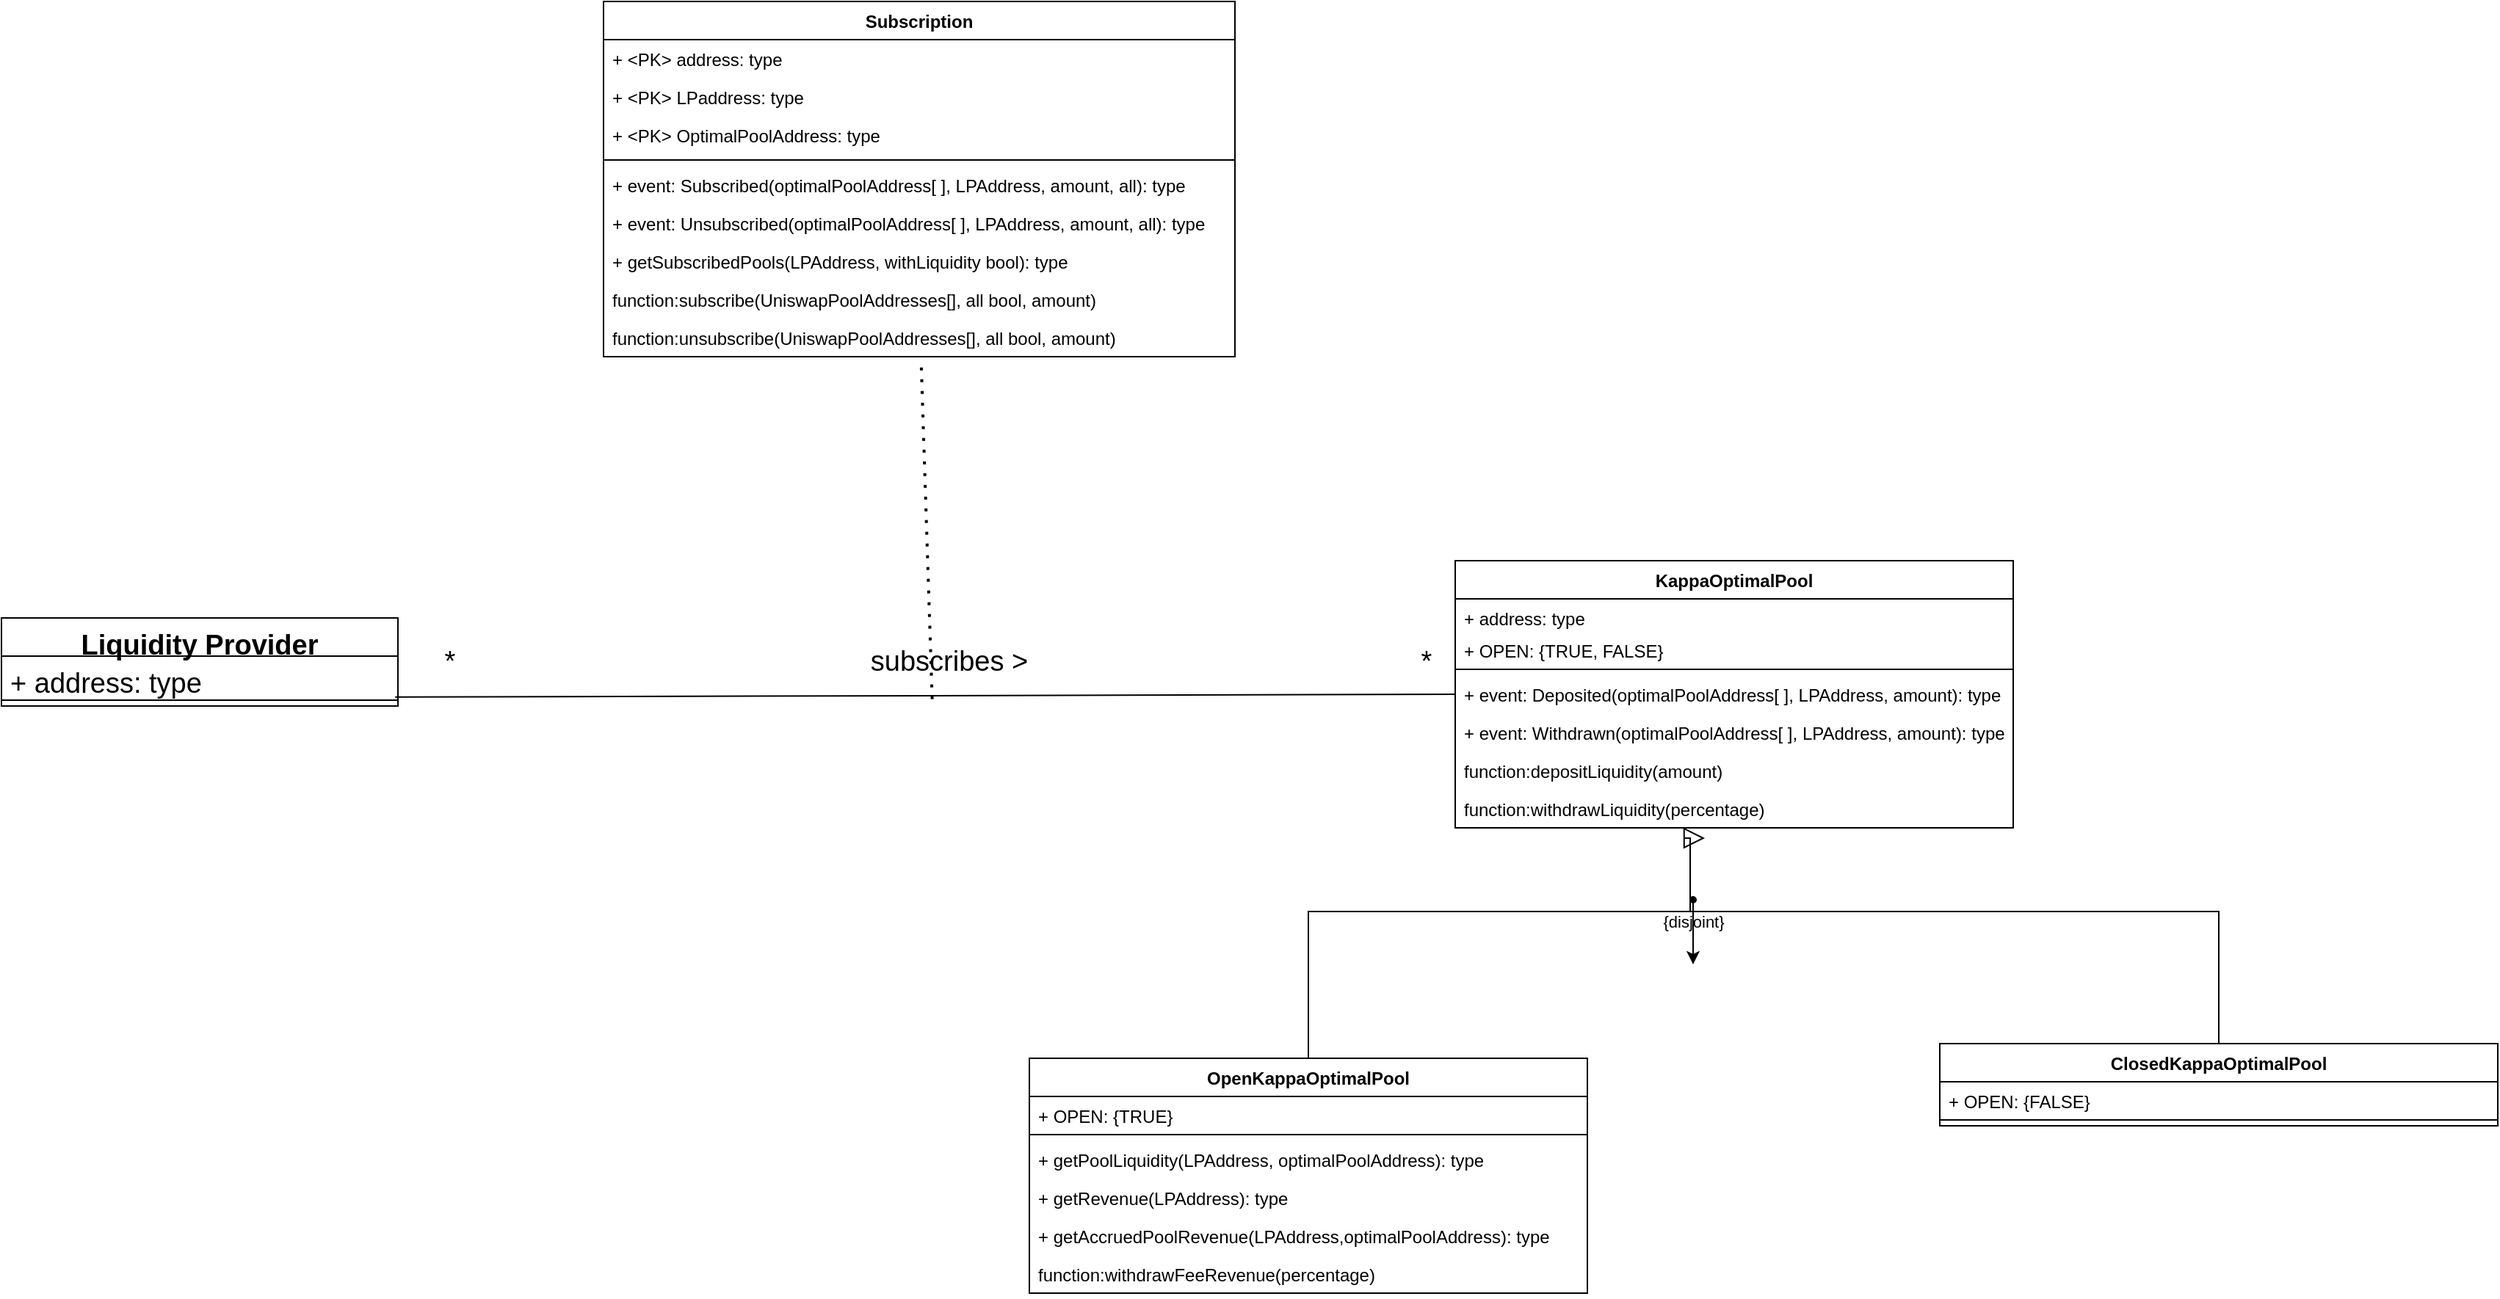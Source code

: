 <mxfile>
    <diagram id="oTtM3KuxKOGGRTNgtILM" name="Page-1">
        <mxGraphModel dx="768" dy="2317" grid="1" gridSize="10" guides="1" tooltips="1" connect="1" arrows="1" fold="1" page="1" pageScale="1" pageWidth="850" pageHeight="1100" math="0" shadow="0">
            <root>
                <mxCell id="0"/>
                <mxCell id="1" parent="0"/>
                <mxCell id="6" value="KappaOptimalPool" style="swimlane;fontStyle=1;align=center;verticalAlign=top;childLayout=stackLayout;horizontal=1;startSize=26;horizontalStack=0;resizeParent=1;resizeParentMax=0;resizeLast=0;collapsible=1;marginBottom=0;" parent="1" vertex="1">
                    <mxGeometry x="1400" y="-59" width="380" height="182" as="geometry"/>
                </mxCell>
                <mxCell id="7" value="+ address: type" style="text;strokeColor=none;fillColor=none;align=left;verticalAlign=top;spacingLeft=4;spacingRight=4;overflow=hidden;rotatable=0;points=[[0,0.5],[1,0.5]];portConstraint=eastwest;" parent="6" vertex="1">
                    <mxGeometry y="26" width="380" height="22" as="geometry"/>
                </mxCell>
                <mxCell id="120" value="+ OPEN: {TRUE, FALSE}" style="text;strokeColor=none;fillColor=none;align=left;verticalAlign=top;spacingLeft=4;spacingRight=4;overflow=hidden;rotatable=0;points=[[0,0.5],[1,0.5]];portConstraint=eastwest;" parent="6" vertex="1">
                    <mxGeometry y="48" width="380" height="22" as="geometry"/>
                </mxCell>
                <mxCell id="8" value="" style="line;strokeWidth=1;fillColor=none;align=left;verticalAlign=middle;spacingTop=-1;spacingLeft=3;spacingRight=3;rotatable=0;labelPosition=right;points=[];portConstraint=eastwest;strokeColor=inherit;" parent="6" vertex="1">
                    <mxGeometry y="70" width="380" height="8" as="geometry"/>
                </mxCell>
                <mxCell id="38" value="+ event: Deposited(optimalPoolAddress[ ], LPAddress, amount): type" style="text;strokeColor=none;fillColor=none;align=left;verticalAlign=top;spacingLeft=4;spacingRight=4;overflow=hidden;rotatable=0;points=[[0,0.5],[1,0.5]];portConstraint=eastwest;" parent="6" vertex="1">
                    <mxGeometry y="78" width="380" height="26" as="geometry"/>
                </mxCell>
                <mxCell id="96" value="+ event: Withdrawn(optimalPoolAddress[ ], LPAddress, amount): type" style="text;strokeColor=none;fillColor=none;align=left;verticalAlign=top;spacingLeft=4;spacingRight=4;overflow=hidden;rotatable=0;points=[[0,0.5],[1,0.5]];portConstraint=eastwest;" parent="6" vertex="1">
                    <mxGeometry y="104" width="380" height="26" as="geometry"/>
                </mxCell>
                <mxCell id="29" value="function:depositLiquidity(amount)" style="text;strokeColor=none;fillColor=none;align=left;verticalAlign=top;spacingLeft=4;spacingRight=4;overflow=hidden;rotatable=0;points=[[0,0.5],[1,0.5]];portConstraint=eastwest;" parent="6" vertex="1">
                    <mxGeometry y="130" width="380" height="26" as="geometry"/>
                </mxCell>
                <mxCell id="24" value="function:withdrawLiquidity(percentage)" style="text;strokeColor=none;fillColor=none;align=left;verticalAlign=top;spacingLeft=4;spacingRight=4;overflow=hidden;rotatable=0;points=[[0,0.5],[1,0.5]];portConstraint=eastwest;" parent="6" vertex="1">
                    <mxGeometry y="156" width="380" height="26" as="geometry"/>
                </mxCell>
                <mxCell id="10" value="Subscription&#10;" style="swimlane;fontStyle=1;align=center;verticalAlign=top;childLayout=stackLayout;horizontal=1;startSize=26;horizontalStack=0;resizeParent=1;resizeParentMax=0;resizeLast=0;collapsible=1;marginBottom=0;" parent="1" vertex="1">
                    <mxGeometry x="820" y="-440" width="430" height="242" as="geometry"/>
                </mxCell>
                <mxCell id="11" value="+ &lt;PK&gt; address: type" style="text;strokeColor=none;fillColor=none;align=left;verticalAlign=top;spacingLeft=4;spacingRight=4;overflow=hidden;rotatable=0;points=[[0,0.5],[1,0.5]];portConstraint=eastwest;" parent="10" vertex="1">
                    <mxGeometry y="26" width="430" height="26" as="geometry"/>
                </mxCell>
                <mxCell id="86" value="+ &lt;PK&gt; LPaddress: type" style="text;strokeColor=none;fillColor=none;align=left;verticalAlign=top;spacingLeft=4;spacingRight=4;overflow=hidden;rotatable=0;points=[[0,0.5],[1,0.5]];portConstraint=eastwest;" parent="10" vertex="1">
                    <mxGeometry y="52" width="430" height="26" as="geometry"/>
                </mxCell>
                <mxCell id="95" value="+ &lt;PK&gt; OptimalPoolAddress: type" style="text;strokeColor=none;fillColor=none;align=left;verticalAlign=top;spacingLeft=4;spacingRight=4;overflow=hidden;rotatable=0;points=[[0,0.5],[1,0.5]];portConstraint=eastwest;" parent="10" vertex="1">
                    <mxGeometry y="78" width="430" height="26" as="geometry"/>
                </mxCell>
                <mxCell id="12" value="" style="line;strokeWidth=1;fillColor=none;align=left;verticalAlign=middle;spacingTop=-1;spacingLeft=3;spacingRight=3;rotatable=0;labelPosition=right;points=[];portConstraint=eastwest;strokeColor=inherit;" parent="10" vertex="1">
                    <mxGeometry y="104" width="430" height="8" as="geometry"/>
                </mxCell>
                <mxCell id="36" value="+ event: Subscribed(optimalPoolAddress[ ], LPAddress, amount, all): type" style="text;strokeColor=none;fillColor=none;align=left;verticalAlign=top;spacingLeft=4;spacingRight=4;overflow=hidden;rotatable=0;points=[[0,0.5],[1,0.5]];portConstraint=eastwest;" parent="10" vertex="1">
                    <mxGeometry y="112" width="430" height="26" as="geometry"/>
                </mxCell>
                <mxCell id="40" value="+ event: Unsubscribed(optimalPoolAddress[ ], LPAddress, amount, all): type" style="text;strokeColor=none;fillColor=none;align=left;verticalAlign=top;spacingLeft=4;spacingRight=4;overflow=hidden;rotatable=0;points=[[0,0.5],[1,0.5]];portConstraint=eastwest;" parent="10" vertex="1">
                    <mxGeometry y="138" width="430" height="26" as="geometry"/>
                </mxCell>
                <mxCell id="17" value="+ getSubscribedPools(LPAddress, withLiquidity bool): type" style="text;strokeColor=none;fillColor=none;align=left;verticalAlign=top;spacingLeft=4;spacingRight=4;overflow=hidden;rotatable=0;points=[[0,0.5],[1,0.5]];portConstraint=eastwest;" parent="10" vertex="1">
                    <mxGeometry y="164" width="430" height="26" as="geometry"/>
                </mxCell>
                <mxCell id="13" value="function:subscribe(UniswapPoolAddresses[], all bool, amount)" style="text;strokeColor=none;fillColor=none;align=left;verticalAlign=top;spacingLeft=4;spacingRight=4;overflow=hidden;rotatable=0;points=[[0,0.5],[1,0.5]];portConstraint=eastwest;" parent="10" vertex="1">
                    <mxGeometry y="190" width="430" height="26" as="geometry"/>
                </mxCell>
                <mxCell id="20" value="function:unsubscribe(UniswapPoolAddresses[], all bool, amount)" style="text;strokeColor=none;fillColor=none;align=left;verticalAlign=top;spacingLeft=4;spacingRight=4;overflow=hidden;rotatable=0;points=[[0,0.5],[1,0.5]];portConstraint=eastwest;" parent="10" vertex="1">
                    <mxGeometry y="216" width="430" height="26" as="geometry"/>
                </mxCell>
                <mxCell id="134" style="edgeStyle=none;html=1;fontSize=19;" edge="1" parent="1" source="115">
                    <mxGeometry relative="1" as="geometry">
                        <mxPoint x="1562" y="216" as="targetPoint"/>
                    </mxGeometry>
                </mxCell>
                <mxCell id="115" value="{disjoint}" style="ellipse;html=1;fillColor=strokeColor;labelPosition=center;align=center;fontFamily=Helvetica;fontSize=11;fontColor=default;verticalAlign=top;verticalLabelPosition=bottom;" parent="1" vertex="1">
                    <mxGeometry x="1560" y="170" width="4" height="4" as="geometry"/>
                </mxCell>
                <mxCell id="116" value="" style="edgeStyle=elbowEdgeStyle;html=1;endSize=12;endArrow=block;endFill=0;elbow=horizontal;rounded=0;labelBackgroundColor=default;fontFamily=Helvetica;fontSize=11;fontColor=default;shape=connector;" parent="1" edge="1">
                    <mxGeometry x="1" relative="1" as="geometry">
                        <mxPoint x="1570" y="130" as="targetPoint"/>
                        <mxPoint x="1562" y="180" as="sourcePoint"/>
                        <Array as="points">
                            <mxPoint x="1560" y="170"/>
                        </Array>
                    </mxGeometry>
                </mxCell>
                <mxCell id="117" value="" style="edgeStyle=elbowEdgeStyle;html=1;elbow=vertical;verticalAlign=bottom;endArrow=none;rounded=0;labelBackgroundColor=default;fontFamily=Helvetica;fontSize=11;fontColor=default;startSize=14;shape=connector;entryX=0.5;entryY=0;entryDx=0;entryDy=0;" parent="1" edge="1" target="129">
                    <mxGeometry x="1" relative="1" as="geometry">
                        <mxPoint x="1380" y="250" as="targetPoint"/>
                        <Array as="points">
                            <mxPoint x="1740" y="180"/>
                            <mxPoint x="1350" y="210"/>
                            <mxPoint x="1200" y="205"/>
                        </Array>
                        <mxPoint x="1560" y="180" as="sourcePoint"/>
                    </mxGeometry>
                </mxCell>
                <mxCell id="118" value="" style="edgeStyle=elbowEdgeStyle;html=1;elbow=vertical;verticalAlign=bottom;endArrow=none;rounded=0;labelBackgroundColor=default;fontFamily=Helvetica;fontSize=11;fontColor=default;startSize=14;shape=connector;entryX=0.5;entryY=0;entryDx=0;entryDy=0;" parent="1" edge="1" target="121">
                    <mxGeometry x="1" relative="1" as="geometry">
                        <mxPoint x="960" y="250" as="targetPoint"/>
                        <Array as="points">
                            <mxPoint x="1540" y="180"/>
                            <mxPoint x="1390" y="240"/>
                            <mxPoint x="1340" y="210"/>
                            <mxPoint x="1120" y="205"/>
                        </Array>
                        <mxPoint x="1562" y="180" as="sourcePoint"/>
                    </mxGeometry>
                </mxCell>
                <mxCell id="121" value="OpenKappaOptimalPool" style="swimlane;fontStyle=1;align=center;verticalAlign=top;childLayout=stackLayout;horizontal=1;startSize=26;horizontalStack=0;resizeParent=1;resizeParentMax=0;resizeLast=0;collapsible=1;marginBottom=0;" parent="1" vertex="1">
                    <mxGeometry x="1110" y="280" width="380" height="160" as="geometry"/>
                </mxCell>
                <mxCell id="123" value="+ OPEN: {TRUE}" style="text;strokeColor=none;fillColor=none;align=left;verticalAlign=top;spacingLeft=4;spacingRight=4;overflow=hidden;rotatable=0;points=[[0,0.5],[1,0.5]];portConstraint=eastwest;" parent="121" vertex="1">
                    <mxGeometry y="26" width="380" height="22" as="geometry"/>
                </mxCell>
                <mxCell id="124" value="" style="line;strokeWidth=1;fillColor=none;align=left;verticalAlign=middle;spacingTop=-1;spacingLeft=3;spacingRight=3;rotatable=0;labelPosition=right;points=[];portConstraint=eastwest;strokeColor=inherit;" parent="121" vertex="1">
                    <mxGeometry y="48" width="380" height="8" as="geometry"/>
                </mxCell>
                <mxCell id="31" value="+ getPoolLiquidity(LPAddress, optimalPoolAddress): type" style="text;strokeColor=none;fillColor=none;align=left;verticalAlign=top;spacingLeft=4;spacingRight=4;overflow=hidden;rotatable=0;points=[[0,0.5],[1,0.5]];portConstraint=eastwest;" parent="121" vertex="1">
                    <mxGeometry y="56" width="380" height="26" as="geometry"/>
                </mxCell>
                <mxCell id="33" value="+ getRevenue(LPAddress): type" style="text;strokeColor=none;fillColor=none;align=left;verticalAlign=top;spacingLeft=4;spacingRight=4;overflow=hidden;rotatable=0;points=[[0,0.5],[1,0.5]];portConstraint=eastwest;" parent="121" vertex="1">
                    <mxGeometry y="82" width="380" height="26" as="geometry"/>
                </mxCell>
                <mxCell id="34" value="+ getAccruedPoolRevenue(LPAddress,optimalPoolAddress): type" style="text;strokeColor=none;fillColor=none;align=left;verticalAlign=top;spacingLeft=4;spacingRight=4;overflow=hidden;rotatable=0;points=[[0,0.5],[1,0.5]];portConstraint=eastwest;" parent="121" vertex="1">
                    <mxGeometry y="108" width="380" height="26" as="geometry"/>
                </mxCell>
                <mxCell id="23" value="function:withdrawFeeRevenue(percentage)" style="text;strokeColor=none;fillColor=none;align=left;verticalAlign=top;spacingLeft=4;spacingRight=4;overflow=hidden;rotatable=0;points=[[0,0.5],[1,0.5]];portConstraint=eastwest;" parent="121" vertex="1">
                    <mxGeometry y="134" width="380" height="26" as="geometry"/>
                </mxCell>
                <mxCell id="129" value="ClosedKappaOptimalPool" style="swimlane;fontStyle=1;align=center;verticalAlign=top;childLayout=stackLayout;horizontal=1;startSize=26;horizontalStack=0;resizeParent=1;resizeParentMax=0;resizeLast=0;collapsible=1;marginBottom=0;" parent="1" vertex="1">
                    <mxGeometry x="1730" y="270" width="380" height="56" as="geometry"/>
                </mxCell>
                <mxCell id="130" value="+ OPEN: {FALSE}" style="text;strokeColor=none;fillColor=none;align=left;verticalAlign=top;spacingLeft=4;spacingRight=4;overflow=hidden;rotatable=0;points=[[0,0.5],[1,0.5]];portConstraint=eastwest;" parent="129" vertex="1">
                    <mxGeometry y="26" width="380" height="22" as="geometry"/>
                </mxCell>
                <mxCell id="131" value="" style="line;strokeWidth=1;fillColor=none;align=left;verticalAlign=middle;spacingTop=-1;spacingLeft=3;spacingRight=3;rotatable=0;labelPosition=right;points=[];portConstraint=eastwest;strokeColor=inherit;" parent="129" vertex="1">
                    <mxGeometry y="48" width="380" height="8" as="geometry"/>
                </mxCell>
                <mxCell id="135" value="" style="endArrow=none;html=1;fontSize=19;entryX=0;entryY=0.5;entryDx=0;entryDy=0;exitX=0.993;exitY=1.074;exitDx=0;exitDy=0;exitPerimeter=0;" edge="1" parent="1" source="141" target="38">
                    <mxGeometry width="50" height="50" relative="1" as="geometry">
                        <mxPoint x="1180" y="110" as="sourcePoint"/>
                        <mxPoint x="1230" y="60" as="targetPoint"/>
                        <Array as="points"/>
                    </mxGeometry>
                </mxCell>
                <mxCell id="137" value="subscribes &amp;gt;" style="text;html=1;align=center;verticalAlign=middle;resizable=0;points=[];autosize=1;strokeColor=none;fillColor=none;fontSize=19;" vertex="1" parent="1">
                    <mxGeometry x="990" y="-10" width="130" height="40" as="geometry"/>
                </mxCell>
                <mxCell id="138" value="*" style="text;html=1;align=center;verticalAlign=middle;resizable=0;points=[];autosize=1;strokeColor=none;fillColor=none;fontSize=19;" vertex="1" parent="1">
                    <mxGeometry x="700" y="-10" width="30" height="40" as="geometry"/>
                </mxCell>
                <mxCell id="139" value="*" style="text;html=1;align=center;verticalAlign=middle;resizable=0;points=[];autosize=1;strokeColor=none;fillColor=none;fontSize=19;" vertex="1" parent="1">
                    <mxGeometry x="1365" y="-10" width="30" height="40" as="geometry"/>
                </mxCell>
                <mxCell id="140" value="Liquidity Provider" style="swimlane;fontStyle=1;align=center;verticalAlign=top;childLayout=stackLayout;horizontal=1;startSize=26;horizontalStack=0;resizeParent=1;resizeParentMax=0;resizeLast=0;collapsible=1;marginBottom=0;fontSize=19;" vertex="1" parent="1">
                    <mxGeometry x="410" y="-20" width="270" height="60" as="geometry"/>
                </mxCell>
                <mxCell id="141" value="+ address: type" style="text;strokeColor=none;fillColor=none;align=left;verticalAlign=top;spacingLeft=4;spacingRight=4;overflow=hidden;rotatable=0;points=[[0,0.5],[1,0.5]];portConstraint=eastwest;fontSize=19;" vertex="1" parent="140">
                    <mxGeometry y="26" width="270" height="26" as="geometry"/>
                </mxCell>
                <mxCell id="142" value="" style="line;strokeWidth=1;fillColor=none;align=left;verticalAlign=middle;spacingTop=-1;spacingLeft=3;spacingRight=3;rotatable=0;labelPosition=right;points=[];portConstraint=eastwest;strokeColor=inherit;fontSize=19;" vertex="1" parent="140">
                    <mxGeometry y="52" width="270" height="8" as="geometry"/>
                </mxCell>
                <mxCell id="144" value="" style="endArrow=none;dashed=1;html=1;dashPattern=1 3;strokeWidth=2;fontSize=19;entryX=0.503;entryY=1.111;entryDx=0;entryDy=0;entryPerimeter=0;exitX=0.414;exitY=1.132;exitDx=0;exitDy=0;exitPerimeter=0;" edge="1" parent="1" source="137" target="20">
                    <mxGeometry width="50" height="50" relative="1" as="geometry">
                        <mxPoint x="850" y="110" as="sourcePoint"/>
                        <mxPoint x="900" y="60" as="targetPoint"/>
                    </mxGeometry>
                </mxCell>
            </root>
        </mxGraphModel>
    </diagram>
</mxfile>